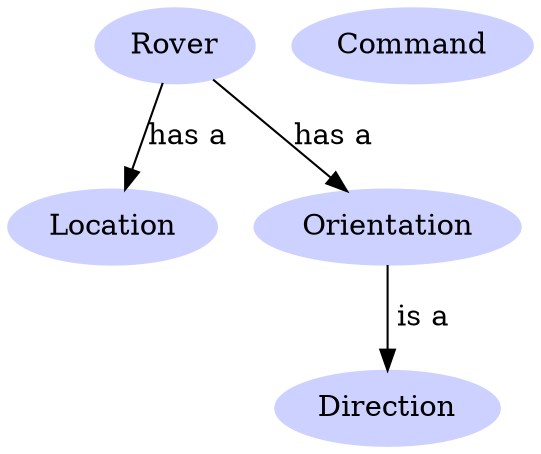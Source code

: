 digraph mars_rover_modeling {
 ratio = fill;
 node [style=filled, color="0.650 0.200 1.000"];
 Rover;
 Command;
 Location;
 Direction;
 Orientation;
 Rover -> Orientation [ label = "has a" ]
 Rover -> Location [ label = "has a" ]
 Orientation -> Direction [ label = " is a" ]
}
